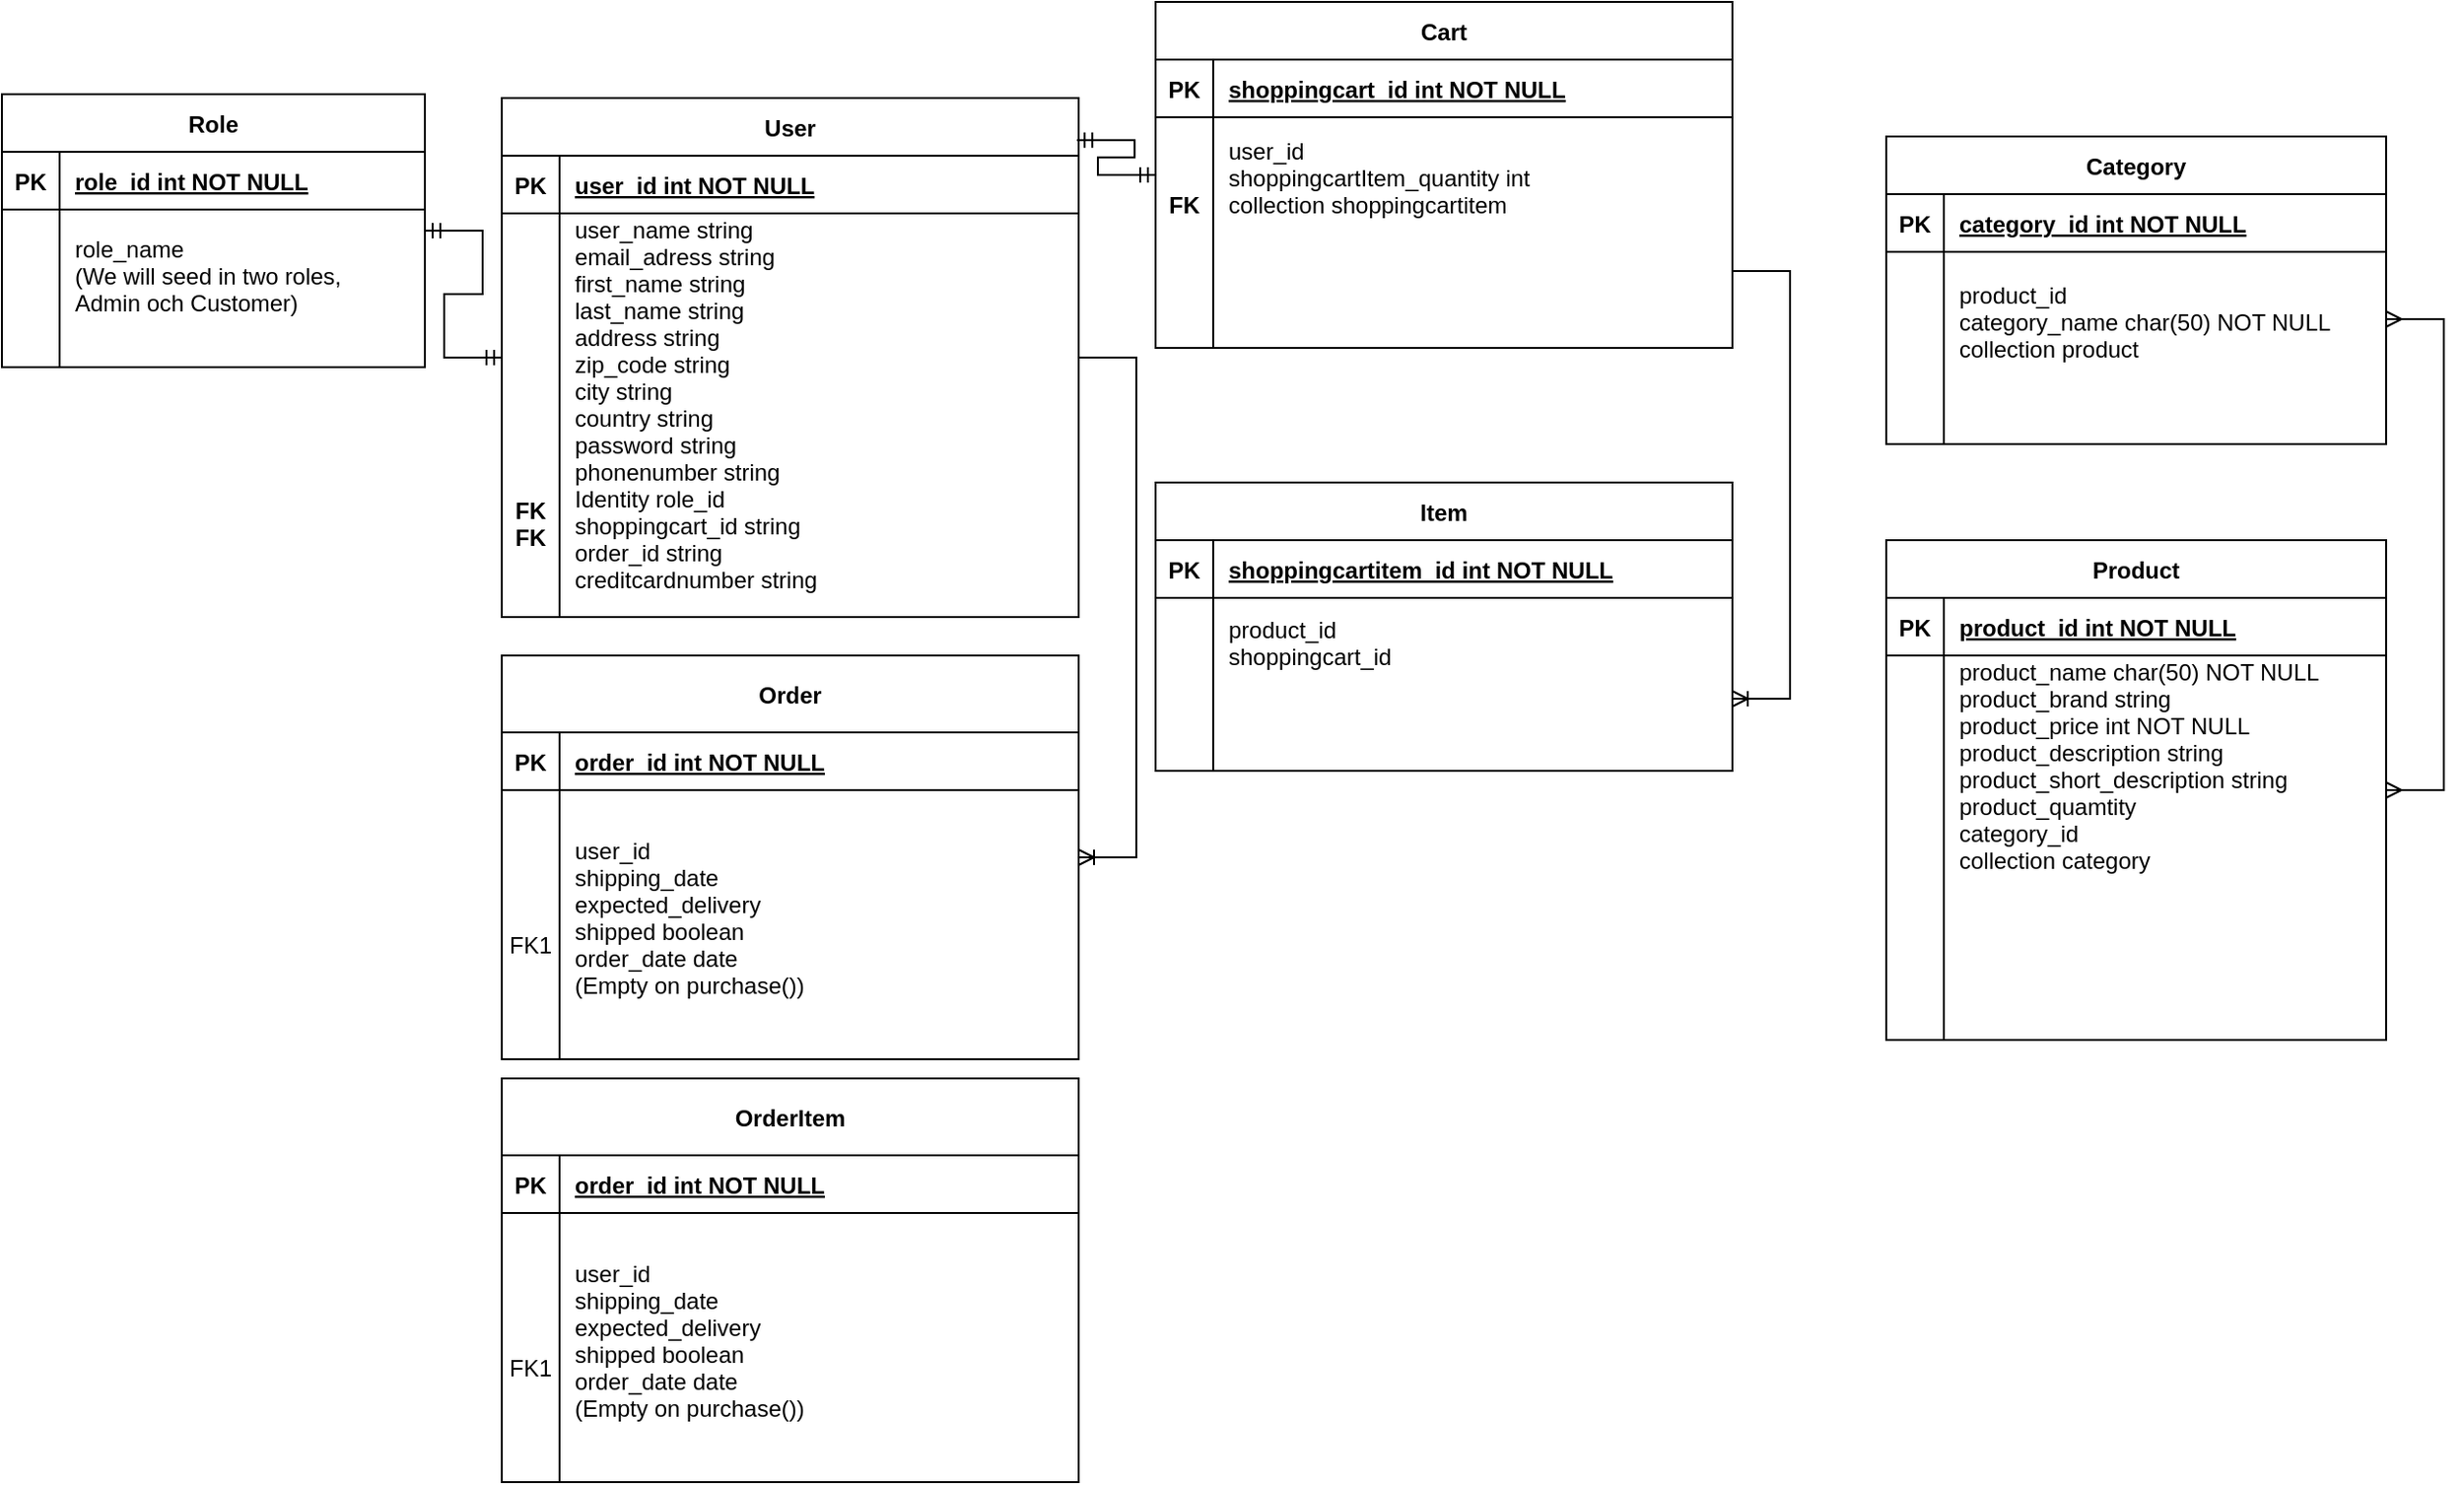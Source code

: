 <mxfile version="20.8.3" type="github">
  <diagram id="R2lEEEUBdFMjLlhIrx00" name="Page-1">
    <mxGraphModel dx="1434" dy="782" grid="1" gridSize="10" guides="1" tooltips="1" connect="1" arrows="1" fold="1" page="1" pageScale="1" pageWidth="850" pageHeight="1100" math="0" shadow="0" extFonts="Permanent Marker^https://fonts.googleapis.com/css?family=Permanent+Marker">
      <root>
        <mxCell id="0" />
        <mxCell id="1" parent="0" />
        <mxCell id="C-vyLk0tnHw3VtMMgP7b-2" value="Order" style="shape=table;startSize=40;container=1;collapsible=1;childLayout=tableLayout;fixedRows=1;rowLines=0;fontStyle=1;align=center;resizeLast=1;" parent="1" vertex="1">
          <mxGeometry x="320" y="360" width="300" height="210" as="geometry">
            <mxRectangle x="760" y="40" width="70" height="30" as="alternateBounds" />
          </mxGeometry>
        </mxCell>
        <mxCell id="C-vyLk0tnHw3VtMMgP7b-3" value="" style="shape=partialRectangle;collapsible=0;dropTarget=0;pointerEvents=0;fillColor=none;points=[[0,0.5],[1,0.5]];portConstraint=eastwest;top=0;left=0;right=0;bottom=1;" parent="C-vyLk0tnHw3VtMMgP7b-2" vertex="1">
          <mxGeometry y="40" width="300" height="30" as="geometry" />
        </mxCell>
        <mxCell id="C-vyLk0tnHw3VtMMgP7b-4" value="PK" style="shape=partialRectangle;overflow=hidden;connectable=0;fillColor=none;top=0;left=0;bottom=0;right=0;fontStyle=1;" parent="C-vyLk0tnHw3VtMMgP7b-3" vertex="1">
          <mxGeometry width="30" height="30" as="geometry">
            <mxRectangle width="30" height="30" as="alternateBounds" />
          </mxGeometry>
        </mxCell>
        <mxCell id="C-vyLk0tnHw3VtMMgP7b-5" value="order_id int NOT NULL " style="shape=partialRectangle;overflow=hidden;connectable=0;fillColor=none;top=0;left=0;bottom=0;right=0;align=left;spacingLeft=6;fontStyle=5;" parent="C-vyLk0tnHw3VtMMgP7b-3" vertex="1">
          <mxGeometry x="30" width="270" height="30" as="geometry">
            <mxRectangle width="270" height="30" as="alternateBounds" />
          </mxGeometry>
        </mxCell>
        <mxCell id="C-vyLk0tnHw3VtMMgP7b-9" value="" style="shape=partialRectangle;collapsible=0;dropTarget=0;pointerEvents=0;fillColor=none;points=[[0,0.5],[1,0.5]];portConstraint=eastwest;top=0;left=0;right=0;bottom=0;" parent="C-vyLk0tnHw3VtMMgP7b-2" vertex="1">
          <mxGeometry y="70" width="300" height="20" as="geometry" />
        </mxCell>
        <mxCell id="C-vyLk0tnHw3VtMMgP7b-10" value="" style="shape=partialRectangle;overflow=hidden;connectable=0;fillColor=none;top=0;left=0;bottom=0;right=0;" parent="C-vyLk0tnHw3VtMMgP7b-9" vertex="1">
          <mxGeometry width="30" height="20" as="geometry">
            <mxRectangle width="30" height="20" as="alternateBounds" />
          </mxGeometry>
        </mxCell>
        <mxCell id="C-vyLk0tnHw3VtMMgP7b-11" value="" style="shape=partialRectangle;overflow=hidden;connectable=0;fillColor=none;top=0;left=0;bottom=0;right=0;align=left;spacingLeft=6;" parent="C-vyLk0tnHw3VtMMgP7b-9" vertex="1">
          <mxGeometry x="30" width="270" height="20" as="geometry">
            <mxRectangle width="270" height="20" as="alternateBounds" />
          </mxGeometry>
        </mxCell>
        <mxCell id="C-vyLk0tnHw3VtMMgP7b-6" value="" style="shape=partialRectangle;collapsible=0;dropTarget=0;pointerEvents=0;fillColor=none;points=[[0,0.5],[1,0.5]];portConstraint=eastwest;top=0;left=0;right=0;bottom=0;" parent="C-vyLk0tnHw3VtMMgP7b-2" vertex="1">
          <mxGeometry y="90" width="300" height="120" as="geometry" />
        </mxCell>
        <mxCell id="C-vyLk0tnHw3VtMMgP7b-7" value="FK1" style="shape=partialRectangle;overflow=hidden;connectable=0;fillColor=none;top=0;left=0;bottom=0;right=0;" parent="C-vyLk0tnHw3VtMMgP7b-6" vertex="1">
          <mxGeometry width="30" height="120" as="geometry">
            <mxRectangle width="30" height="120" as="alternateBounds" />
          </mxGeometry>
        </mxCell>
        <mxCell id="C-vyLk0tnHw3VtMMgP7b-8" value="user_id&#xa;shipping_date&#xa;expected_delivery&#xa;shipped boolean&#xa;order_date date&#xa;(Empty on purchase())&#xa;&#xa;" style="shape=partialRectangle;overflow=hidden;connectable=0;fillColor=none;top=0;left=0;bottom=0;right=0;align=left;spacingLeft=6;" parent="C-vyLk0tnHw3VtMMgP7b-6" vertex="1">
          <mxGeometry x="30" width="270" height="120" as="geometry">
            <mxRectangle width="270" height="120" as="alternateBounds" />
          </mxGeometry>
        </mxCell>
        <mxCell id="C-vyLk0tnHw3VtMMgP7b-23" value="User" style="shape=table;startSize=30;container=1;collapsible=1;childLayout=tableLayout;fixedRows=1;rowLines=0;fontStyle=1;align=center;resizeLast=1;" parent="1" vertex="1">
          <mxGeometry x="320" y="70" width="300" height="270" as="geometry" />
        </mxCell>
        <mxCell id="C-vyLk0tnHw3VtMMgP7b-24" value="" style="shape=partialRectangle;collapsible=0;dropTarget=0;pointerEvents=0;fillColor=none;points=[[0,0.5],[1,0.5]];portConstraint=eastwest;top=0;left=0;right=0;bottom=1;" parent="C-vyLk0tnHw3VtMMgP7b-23" vertex="1">
          <mxGeometry y="30" width="300" height="30" as="geometry" />
        </mxCell>
        <mxCell id="C-vyLk0tnHw3VtMMgP7b-25" value="PK" style="shape=partialRectangle;overflow=hidden;connectable=0;fillColor=none;top=0;left=0;bottom=0;right=0;fontStyle=1;" parent="C-vyLk0tnHw3VtMMgP7b-24" vertex="1">
          <mxGeometry width="30" height="30" as="geometry">
            <mxRectangle width="30" height="30" as="alternateBounds" />
          </mxGeometry>
        </mxCell>
        <mxCell id="C-vyLk0tnHw3VtMMgP7b-26" value="user_id int NOT NULL " style="shape=partialRectangle;overflow=hidden;connectable=0;fillColor=none;top=0;left=0;bottom=0;right=0;align=left;spacingLeft=6;fontStyle=5;" parent="C-vyLk0tnHw3VtMMgP7b-24" vertex="1">
          <mxGeometry x="30" width="270" height="30" as="geometry">
            <mxRectangle width="270" height="30" as="alternateBounds" />
          </mxGeometry>
        </mxCell>
        <mxCell id="C-vyLk0tnHw3VtMMgP7b-27" value="" style="shape=partialRectangle;collapsible=0;dropTarget=0;pointerEvents=0;fillColor=none;points=[[0,0.5],[1,0.5]];portConstraint=eastwest;top=0;left=0;right=0;bottom=0;" parent="C-vyLk0tnHw3VtMMgP7b-23" vertex="1">
          <mxGeometry y="60" width="300" height="210" as="geometry" />
        </mxCell>
        <mxCell id="C-vyLk0tnHw3VtMMgP7b-28" value="&#xa;&#xa;&#xa;&#xa;&#xa;&#xa;&#xa;&#xa;&#xa;FK&#xa;FK&#xa;" style="shape=partialRectangle;overflow=hidden;connectable=0;fillColor=none;top=0;left=0;bottom=0;right=0;fontStyle=1" parent="C-vyLk0tnHw3VtMMgP7b-27" vertex="1">
          <mxGeometry width="30" height="210" as="geometry">
            <mxRectangle width="30" height="210" as="alternateBounds" />
          </mxGeometry>
        </mxCell>
        <mxCell id="C-vyLk0tnHw3VtMMgP7b-29" value="user_name string&#xa;email_adress string&#xa;first_name string&#xa;last_name string&#xa;address string&#xa;zip_code string&#xa;city string&#xa;country string&#xa;password string&#xa;phonenumber string&#xa;Identity role_id &#xa;shoppingcart_id string&#xa;order_id string&#xa;creditcardnumber string&#xa;&#xa;&#xa;&#xa;&#xa;" style="shape=partialRectangle;overflow=hidden;connectable=0;fillColor=none;top=0;left=0;bottom=0;right=0;align=left;spacingLeft=6;" parent="C-vyLk0tnHw3VtMMgP7b-27" vertex="1">
          <mxGeometry x="30" width="270" height="210" as="geometry">
            <mxRectangle width="270" height="210" as="alternateBounds" />
          </mxGeometry>
        </mxCell>
        <mxCell id="vTVOJR9ZAyTAOSjCZGf0-1" value="Role" style="shape=table;startSize=30;container=1;collapsible=1;childLayout=tableLayout;fixedRows=1;rowLines=0;fontStyle=1;align=center;resizeLast=1;" parent="1" vertex="1">
          <mxGeometry x="60" y="68" width="220" height="142" as="geometry" />
        </mxCell>
        <mxCell id="vTVOJR9ZAyTAOSjCZGf0-2" value="" style="shape=partialRectangle;collapsible=0;dropTarget=0;pointerEvents=0;fillColor=none;points=[[0,0.5],[1,0.5]];portConstraint=eastwest;top=0;left=0;right=0;bottom=1;" parent="vTVOJR9ZAyTAOSjCZGf0-1" vertex="1">
          <mxGeometry y="30" width="220" height="30" as="geometry" />
        </mxCell>
        <mxCell id="vTVOJR9ZAyTAOSjCZGf0-3" value="PK" style="shape=partialRectangle;overflow=hidden;connectable=0;fillColor=none;top=0;left=0;bottom=0;right=0;fontStyle=1;" parent="vTVOJR9ZAyTAOSjCZGf0-2" vertex="1">
          <mxGeometry width="30" height="30" as="geometry">
            <mxRectangle width="30" height="30" as="alternateBounds" />
          </mxGeometry>
        </mxCell>
        <mxCell id="vTVOJR9ZAyTAOSjCZGf0-4" value="role_id int NOT NULL " style="shape=partialRectangle;overflow=hidden;connectable=0;fillColor=none;top=0;left=0;bottom=0;right=0;align=left;spacingLeft=6;fontStyle=5;" parent="vTVOJR9ZAyTAOSjCZGf0-2" vertex="1">
          <mxGeometry x="30" width="190" height="30" as="geometry">
            <mxRectangle width="190" height="30" as="alternateBounds" />
          </mxGeometry>
        </mxCell>
        <mxCell id="vTVOJR9ZAyTAOSjCZGf0-5" value="" style="shape=partialRectangle;collapsible=0;dropTarget=0;pointerEvents=0;fillColor=none;points=[[0,0.5],[1,0.5]];portConstraint=eastwest;top=0;left=0;right=0;bottom=0;" parent="vTVOJR9ZAyTAOSjCZGf0-1" vertex="1">
          <mxGeometry y="60" width="220" height="82" as="geometry" />
        </mxCell>
        <mxCell id="vTVOJR9ZAyTAOSjCZGf0-6" value="" style="shape=partialRectangle;overflow=hidden;connectable=0;fillColor=none;top=0;left=0;bottom=0;right=0;" parent="vTVOJR9ZAyTAOSjCZGf0-5" vertex="1">
          <mxGeometry width="30" height="82" as="geometry">
            <mxRectangle width="30" height="82" as="alternateBounds" />
          </mxGeometry>
        </mxCell>
        <mxCell id="vTVOJR9ZAyTAOSjCZGf0-7" value="role_name&#xa;(We will seed in two roles, &#xa;Admin och Customer)&#xa;" style="shape=partialRectangle;overflow=hidden;connectable=0;fillColor=none;top=0;left=0;bottom=0;right=0;align=left;spacingLeft=6;" parent="vTVOJR9ZAyTAOSjCZGf0-5" vertex="1">
          <mxGeometry x="30" width="190" height="82" as="geometry">
            <mxRectangle width="190" height="82" as="alternateBounds" />
          </mxGeometry>
        </mxCell>
        <mxCell id="vTVOJR9ZAyTAOSjCZGf0-9" value="Cart" style="shape=table;startSize=30;container=1;collapsible=1;childLayout=tableLayout;fixedRows=1;rowLines=0;fontStyle=1;align=center;resizeLast=1;" parent="1" vertex="1">
          <mxGeometry x="660" y="20" width="300" height="180" as="geometry" />
        </mxCell>
        <mxCell id="vTVOJR9ZAyTAOSjCZGf0-10" value="" style="shape=partialRectangle;collapsible=0;dropTarget=0;pointerEvents=0;fillColor=none;points=[[0,0.5],[1,0.5]];portConstraint=eastwest;top=0;left=0;right=0;bottom=1;" parent="vTVOJR9ZAyTAOSjCZGf0-9" vertex="1">
          <mxGeometry y="30" width="300" height="30" as="geometry" />
        </mxCell>
        <mxCell id="vTVOJR9ZAyTAOSjCZGf0-11" value="PK" style="shape=partialRectangle;overflow=hidden;connectable=0;fillColor=none;top=0;left=0;bottom=0;right=0;fontStyle=1;" parent="vTVOJR9ZAyTAOSjCZGf0-10" vertex="1">
          <mxGeometry width="30" height="30" as="geometry">
            <mxRectangle width="30" height="30" as="alternateBounds" />
          </mxGeometry>
        </mxCell>
        <mxCell id="vTVOJR9ZAyTAOSjCZGf0-12" value="shoppingcart_id int NOT NULL " style="shape=partialRectangle;overflow=hidden;connectable=0;fillColor=none;top=0;left=0;bottom=0;right=0;align=left;spacingLeft=6;fontStyle=5;" parent="vTVOJR9ZAyTAOSjCZGf0-10" vertex="1">
          <mxGeometry x="30" width="270" height="30" as="geometry">
            <mxRectangle width="270" height="30" as="alternateBounds" />
          </mxGeometry>
        </mxCell>
        <mxCell id="vTVOJR9ZAyTAOSjCZGf0-13" value="" style="shape=partialRectangle;collapsible=0;dropTarget=0;pointerEvents=0;fillColor=none;points=[[0,0.5],[1,0.5]];portConstraint=eastwest;top=0;left=0;right=0;bottom=0;" parent="vTVOJR9ZAyTAOSjCZGf0-9" vertex="1">
          <mxGeometry y="60" width="300" height="90" as="geometry" />
        </mxCell>
        <mxCell id="vTVOJR9ZAyTAOSjCZGf0-14" value="FK" style="shape=partialRectangle;overflow=hidden;connectable=0;fillColor=none;top=0;left=0;bottom=0;right=0;fontStyle=1" parent="vTVOJR9ZAyTAOSjCZGf0-13" vertex="1">
          <mxGeometry width="30" height="90" as="geometry">
            <mxRectangle width="30" height="90" as="alternateBounds" />
          </mxGeometry>
        </mxCell>
        <mxCell id="vTVOJR9ZAyTAOSjCZGf0-15" value="user_id&#xa;shoppingcartItem_quantity int &#xa;collection shoppingcartitem&#xa;&#xa;" style="shape=partialRectangle;overflow=hidden;connectable=0;fillColor=none;top=0;left=0;bottom=0;right=0;align=left;spacingLeft=6;" parent="vTVOJR9ZAyTAOSjCZGf0-13" vertex="1">
          <mxGeometry x="30" width="270" height="90" as="geometry">
            <mxRectangle width="270" height="90" as="alternateBounds" />
          </mxGeometry>
        </mxCell>
        <mxCell id="vTVOJR9ZAyTAOSjCZGf0-16" value="" style="shape=partialRectangle;collapsible=0;dropTarget=0;pointerEvents=0;fillColor=none;points=[[0,0.5],[1,0.5]];portConstraint=eastwest;top=0;left=0;right=0;bottom=0;" parent="vTVOJR9ZAyTAOSjCZGf0-9" vertex="1">
          <mxGeometry y="150" width="300" height="30" as="geometry" />
        </mxCell>
        <mxCell id="vTVOJR9ZAyTAOSjCZGf0-17" value="" style="shape=partialRectangle;overflow=hidden;connectable=0;fillColor=none;top=0;left=0;bottom=0;right=0;" parent="vTVOJR9ZAyTAOSjCZGf0-16" vertex="1">
          <mxGeometry width="30" height="30" as="geometry">
            <mxRectangle width="30" height="30" as="alternateBounds" />
          </mxGeometry>
        </mxCell>
        <mxCell id="vTVOJR9ZAyTAOSjCZGf0-18" value="" style="shape=partialRectangle;overflow=hidden;connectable=0;fillColor=none;top=0;left=0;bottom=0;right=0;align=left;spacingLeft=6;" parent="vTVOJR9ZAyTAOSjCZGf0-16" vertex="1">
          <mxGeometry x="30" width="270" height="30" as="geometry">
            <mxRectangle width="270" height="30" as="alternateBounds" />
          </mxGeometry>
        </mxCell>
        <mxCell id="vTVOJR9ZAyTAOSjCZGf0-19" value="Product" style="shape=table;startSize=30;container=1;collapsible=1;childLayout=tableLayout;fixedRows=1;rowLines=0;fontStyle=1;align=center;resizeLast=1;" parent="1" vertex="1">
          <mxGeometry x="1040" y="300" width="260" height="260" as="geometry" />
        </mxCell>
        <mxCell id="vTVOJR9ZAyTAOSjCZGf0-20" value="" style="shape=partialRectangle;collapsible=0;dropTarget=0;pointerEvents=0;fillColor=none;points=[[0,0.5],[1,0.5]];portConstraint=eastwest;top=0;left=0;right=0;bottom=1;" parent="vTVOJR9ZAyTAOSjCZGf0-19" vertex="1">
          <mxGeometry y="30" width="260" height="30" as="geometry" />
        </mxCell>
        <mxCell id="vTVOJR9ZAyTAOSjCZGf0-21" value="PK" style="shape=partialRectangle;overflow=hidden;connectable=0;fillColor=none;top=0;left=0;bottom=0;right=0;fontStyle=1;" parent="vTVOJR9ZAyTAOSjCZGf0-20" vertex="1">
          <mxGeometry width="30" height="30" as="geometry">
            <mxRectangle width="30" height="30" as="alternateBounds" />
          </mxGeometry>
        </mxCell>
        <mxCell id="vTVOJR9ZAyTAOSjCZGf0-22" value="product_id int NOT NULL " style="shape=partialRectangle;overflow=hidden;connectable=0;fillColor=none;top=0;left=0;bottom=0;right=0;align=left;spacingLeft=6;fontStyle=5;" parent="vTVOJR9ZAyTAOSjCZGf0-20" vertex="1">
          <mxGeometry x="30" width="230" height="30" as="geometry">
            <mxRectangle width="230" height="30" as="alternateBounds" />
          </mxGeometry>
        </mxCell>
        <mxCell id="vTVOJR9ZAyTAOSjCZGf0-26" value="" style="shape=partialRectangle;collapsible=0;dropTarget=0;pointerEvents=0;fillColor=none;points=[[0,0.5],[1,0.5]];portConstraint=eastwest;top=0;left=0;right=0;bottom=0;" parent="vTVOJR9ZAyTAOSjCZGf0-19" vertex="1">
          <mxGeometry y="60" width="260" height="130" as="geometry" />
        </mxCell>
        <mxCell id="vTVOJR9ZAyTAOSjCZGf0-27" value="" style="shape=partialRectangle;overflow=hidden;connectable=0;fillColor=none;top=0;left=0;bottom=0;right=0;" parent="vTVOJR9ZAyTAOSjCZGf0-26" vertex="1">
          <mxGeometry width="30" height="130" as="geometry">
            <mxRectangle width="30" height="130" as="alternateBounds" />
          </mxGeometry>
        </mxCell>
        <mxCell id="vTVOJR9ZAyTAOSjCZGf0-28" value="product_name char(50) NOT NULL&#xa;product_brand string&#xa;product_price int NOT NULL&#xa;product_description string&#xa;product_short_description string&#xa;product_quamtity&#xa;category_id&#xa;collection category&#xa;&#xa;&#xa;" style="shape=partialRectangle;overflow=hidden;connectable=0;fillColor=none;top=0;left=0;bottom=0;right=0;align=left;spacingLeft=6;" parent="vTVOJR9ZAyTAOSjCZGf0-26" vertex="1">
          <mxGeometry x="30" width="230" height="130" as="geometry">
            <mxRectangle width="230" height="130" as="alternateBounds" />
          </mxGeometry>
        </mxCell>
        <mxCell id="3Y2BHWbZN8YSxc5HZBNX-20" value="" style="shape=partialRectangle;collapsible=0;dropTarget=0;pointerEvents=0;fillColor=none;points=[[0,0.5],[1,0.5]];portConstraint=eastwest;top=0;left=0;right=0;bottom=0;" parent="vTVOJR9ZAyTAOSjCZGf0-19" vertex="1">
          <mxGeometry y="190" width="260" height="50" as="geometry" />
        </mxCell>
        <mxCell id="3Y2BHWbZN8YSxc5HZBNX-21" value="" style="shape=partialRectangle;overflow=hidden;connectable=0;fillColor=none;top=0;left=0;bottom=0;right=0;" parent="3Y2BHWbZN8YSxc5HZBNX-20" vertex="1">
          <mxGeometry width="30" height="50" as="geometry">
            <mxRectangle width="30" height="50" as="alternateBounds" />
          </mxGeometry>
        </mxCell>
        <mxCell id="3Y2BHWbZN8YSxc5HZBNX-22" value="" style="shape=partialRectangle;overflow=hidden;connectable=0;fillColor=none;top=0;left=0;bottom=0;right=0;align=left;spacingLeft=6;" parent="3Y2BHWbZN8YSxc5HZBNX-20" vertex="1">
          <mxGeometry x="30" width="230" height="50" as="geometry">
            <mxRectangle width="230" height="50" as="alternateBounds" />
          </mxGeometry>
        </mxCell>
        <mxCell id="vTVOJR9ZAyTAOSjCZGf0-23" value="" style="shape=partialRectangle;collapsible=0;dropTarget=0;pointerEvents=0;fillColor=none;points=[[0,0.5],[1,0.5]];portConstraint=eastwest;top=0;left=0;right=0;bottom=0;" parent="vTVOJR9ZAyTAOSjCZGf0-19" vertex="1">
          <mxGeometry y="240" width="260" height="20" as="geometry" />
        </mxCell>
        <mxCell id="vTVOJR9ZAyTAOSjCZGf0-24" value="" style="shape=partialRectangle;overflow=hidden;connectable=0;fillColor=none;top=0;left=0;bottom=0;right=0;" parent="vTVOJR9ZAyTAOSjCZGf0-23" vertex="1">
          <mxGeometry width="30" height="20" as="geometry">
            <mxRectangle width="30" height="20" as="alternateBounds" />
          </mxGeometry>
        </mxCell>
        <mxCell id="vTVOJR9ZAyTAOSjCZGf0-25" value="" style="shape=partialRectangle;overflow=hidden;connectable=0;fillColor=none;top=0;left=0;bottom=0;right=0;align=left;spacingLeft=6;" parent="vTVOJR9ZAyTAOSjCZGf0-23" vertex="1">
          <mxGeometry x="30" width="230" height="20" as="geometry">
            <mxRectangle width="230" height="20" as="alternateBounds" />
          </mxGeometry>
        </mxCell>
        <mxCell id="vTVOJR9ZAyTAOSjCZGf0-29" value="Category" style="shape=table;startSize=30;container=1;collapsible=1;childLayout=tableLayout;fixedRows=1;rowLines=0;fontStyle=1;align=center;resizeLast=1;" parent="1" vertex="1">
          <mxGeometry x="1040" y="90" width="260" height="160" as="geometry" />
        </mxCell>
        <mxCell id="vTVOJR9ZAyTAOSjCZGf0-30" value="" style="shape=partialRectangle;collapsible=0;dropTarget=0;pointerEvents=0;fillColor=none;points=[[0,0.5],[1,0.5]];portConstraint=eastwest;top=0;left=0;right=0;bottom=1;" parent="vTVOJR9ZAyTAOSjCZGf0-29" vertex="1">
          <mxGeometry y="30" width="260" height="30" as="geometry" />
        </mxCell>
        <mxCell id="vTVOJR9ZAyTAOSjCZGf0-31" value="PK" style="shape=partialRectangle;overflow=hidden;connectable=0;fillColor=none;top=0;left=0;bottom=0;right=0;fontStyle=1;" parent="vTVOJR9ZAyTAOSjCZGf0-30" vertex="1">
          <mxGeometry width="30" height="30" as="geometry">
            <mxRectangle width="30" height="30" as="alternateBounds" />
          </mxGeometry>
        </mxCell>
        <mxCell id="vTVOJR9ZAyTAOSjCZGf0-32" value="category_id int NOT NULL " style="shape=partialRectangle;overflow=hidden;connectable=0;fillColor=none;top=0;left=0;bottom=0;right=0;align=left;spacingLeft=6;fontStyle=5;" parent="vTVOJR9ZAyTAOSjCZGf0-30" vertex="1">
          <mxGeometry x="30" width="230" height="30" as="geometry">
            <mxRectangle width="230" height="30" as="alternateBounds" />
          </mxGeometry>
        </mxCell>
        <mxCell id="vTVOJR9ZAyTAOSjCZGf0-33" value="" style="shape=partialRectangle;collapsible=0;dropTarget=0;pointerEvents=0;fillColor=none;points=[[0,0.5],[1,0.5]];portConstraint=eastwest;top=0;left=0;right=0;bottom=0;" parent="vTVOJR9ZAyTAOSjCZGf0-29" vertex="1">
          <mxGeometry y="60" width="260" height="70" as="geometry" />
        </mxCell>
        <mxCell id="vTVOJR9ZAyTAOSjCZGf0-34" value="" style="shape=partialRectangle;overflow=hidden;connectable=0;fillColor=none;top=0;left=0;bottom=0;right=0;" parent="vTVOJR9ZAyTAOSjCZGf0-33" vertex="1">
          <mxGeometry width="30" height="70" as="geometry">
            <mxRectangle width="30" height="70" as="alternateBounds" />
          </mxGeometry>
        </mxCell>
        <mxCell id="vTVOJR9ZAyTAOSjCZGf0-35" value="&#xa;product_id&#xa;category_name char(50) NOT NULL&#xa;collection product&#xa;&#xa;" style="shape=partialRectangle;overflow=hidden;connectable=0;fillColor=none;top=0;left=0;bottom=0;right=0;align=left;spacingLeft=6;" parent="vTVOJR9ZAyTAOSjCZGf0-33" vertex="1">
          <mxGeometry x="30" width="230" height="70" as="geometry">
            <mxRectangle width="230" height="70" as="alternateBounds" />
          </mxGeometry>
        </mxCell>
        <mxCell id="vTVOJR9ZAyTAOSjCZGf0-36" value="" style="shape=partialRectangle;collapsible=0;dropTarget=0;pointerEvents=0;fillColor=none;points=[[0,0.5],[1,0.5]];portConstraint=eastwest;top=0;left=0;right=0;bottom=0;" parent="vTVOJR9ZAyTAOSjCZGf0-29" vertex="1">
          <mxGeometry y="130" width="260" height="30" as="geometry" />
        </mxCell>
        <mxCell id="vTVOJR9ZAyTAOSjCZGf0-37" value="" style="shape=partialRectangle;overflow=hidden;connectable=0;fillColor=none;top=0;left=0;bottom=0;right=0;" parent="vTVOJR9ZAyTAOSjCZGf0-36" vertex="1">
          <mxGeometry width="30" height="30" as="geometry">
            <mxRectangle width="30" height="30" as="alternateBounds" />
          </mxGeometry>
        </mxCell>
        <mxCell id="vTVOJR9ZAyTAOSjCZGf0-38" value="" style="shape=partialRectangle;overflow=hidden;connectable=0;fillColor=none;top=0;left=0;bottom=0;right=0;align=left;spacingLeft=6;" parent="vTVOJR9ZAyTAOSjCZGf0-36" vertex="1">
          <mxGeometry x="30" width="230" height="30" as="geometry">
            <mxRectangle width="230" height="30" as="alternateBounds" />
          </mxGeometry>
        </mxCell>
        <mxCell id="vTVOJR9ZAyTAOSjCZGf0-40" value="" style="edgeStyle=entityRelationEdgeStyle;fontSize=12;html=1;endArrow=ERmany;startArrow=ERmany;rounded=0;" parent="1" source="vTVOJR9ZAyTAOSjCZGf0-19" target="vTVOJR9ZAyTAOSjCZGf0-33" edge="1">
          <mxGeometry width="100" height="100" relative="1" as="geometry">
            <mxPoint x="1105" y="1165" as="sourcePoint" />
            <mxPoint x="1205" y="1065" as="targetPoint" />
          </mxGeometry>
        </mxCell>
        <mxCell id="FutSHTt9B0doPK5Jrc_P-1" value="Item" style="shape=table;startSize=30;container=1;collapsible=1;childLayout=tableLayout;fixedRows=1;rowLines=0;fontStyle=1;align=center;resizeLast=1;" parent="1" vertex="1">
          <mxGeometry x="660" y="270" width="300" height="150" as="geometry" />
        </mxCell>
        <mxCell id="FutSHTt9B0doPK5Jrc_P-2" value="" style="shape=tableRow;horizontal=0;startSize=0;swimlaneHead=0;swimlaneBody=0;fillColor=none;collapsible=0;dropTarget=0;points=[[0,0.5],[1,0.5]];portConstraint=eastwest;top=0;left=0;right=0;bottom=1;" parent="FutSHTt9B0doPK5Jrc_P-1" vertex="1">
          <mxGeometry y="30" width="300" height="30" as="geometry" />
        </mxCell>
        <mxCell id="FutSHTt9B0doPK5Jrc_P-3" value="PK" style="shape=partialRectangle;connectable=0;fillColor=none;top=0;left=0;bottom=0;right=0;fontStyle=1;overflow=hidden;" parent="FutSHTt9B0doPK5Jrc_P-2" vertex="1">
          <mxGeometry width="30" height="30" as="geometry">
            <mxRectangle width="30" height="30" as="alternateBounds" />
          </mxGeometry>
        </mxCell>
        <mxCell id="FutSHTt9B0doPK5Jrc_P-4" value="shoppingcartitem_id int NOT NULL" style="shape=partialRectangle;connectable=0;fillColor=none;top=0;left=0;bottom=0;right=0;align=left;spacingLeft=6;fontStyle=5;overflow=hidden;" parent="FutSHTt9B0doPK5Jrc_P-2" vertex="1">
          <mxGeometry x="30" width="270" height="30" as="geometry">
            <mxRectangle width="270" height="30" as="alternateBounds" />
          </mxGeometry>
        </mxCell>
        <mxCell id="FutSHTt9B0doPK5Jrc_P-8" value="" style="shape=tableRow;horizontal=0;startSize=0;swimlaneHead=0;swimlaneBody=0;fillColor=none;collapsible=0;dropTarget=0;points=[[0,0.5],[1,0.5]];portConstraint=eastwest;top=0;left=0;right=0;bottom=0;" parent="FutSHTt9B0doPK5Jrc_P-1" vertex="1">
          <mxGeometry y="60" width="300" height="60" as="geometry" />
        </mxCell>
        <mxCell id="FutSHTt9B0doPK5Jrc_P-9" value="            " style="shape=partialRectangle;connectable=0;fillColor=none;top=0;left=0;bottom=0;right=0;editable=1;overflow=hidden;" parent="FutSHTt9B0doPK5Jrc_P-8" vertex="1">
          <mxGeometry width="30" height="60" as="geometry">
            <mxRectangle width="30" height="60" as="alternateBounds" />
          </mxGeometry>
        </mxCell>
        <mxCell id="FutSHTt9B0doPK5Jrc_P-10" value="product_id&#xa;shoppingcart_id&#xa;" style="shape=partialRectangle;connectable=0;fillColor=none;top=0;left=0;bottom=0;right=0;align=left;spacingLeft=6;overflow=hidden;" parent="FutSHTt9B0doPK5Jrc_P-8" vertex="1">
          <mxGeometry x="30" width="270" height="60" as="geometry">
            <mxRectangle width="270" height="60" as="alternateBounds" />
          </mxGeometry>
        </mxCell>
        <mxCell id="FutSHTt9B0doPK5Jrc_P-11" value="" style="shape=tableRow;horizontal=0;startSize=0;swimlaneHead=0;swimlaneBody=0;fillColor=none;collapsible=0;dropTarget=0;points=[[0,0.5],[1,0.5]];portConstraint=eastwest;top=0;left=0;right=0;bottom=0;" parent="FutSHTt9B0doPK5Jrc_P-1" vertex="1">
          <mxGeometry y="120" width="300" height="30" as="geometry" />
        </mxCell>
        <mxCell id="FutSHTt9B0doPK5Jrc_P-12" value="" style="shape=partialRectangle;connectable=0;fillColor=none;top=0;left=0;bottom=0;right=0;editable=1;overflow=hidden;" parent="FutSHTt9B0doPK5Jrc_P-11" vertex="1">
          <mxGeometry width="30" height="30" as="geometry">
            <mxRectangle width="30" height="30" as="alternateBounds" />
          </mxGeometry>
        </mxCell>
        <mxCell id="FutSHTt9B0doPK5Jrc_P-13" value="" style="shape=partialRectangle;connectable=0;fillColor=none;top=0;left=0;bottom=0;right=0;align=left;spacingLeft=6;overflow=hidden;" parent="FutSHTt9B0doPK5Jrc_P-11" vertex="1">
          <mxGeometry x="30" width="270" height="30" as="geometry">
            <mxRectangle width="270" height="30" as="alternateBounds" />
          </mxGeometry>
        </mxCell>
        <mxCell id="FutSHTt9B0doPK5Jrc_P-18" value="" style="edgeStyle=entityRelationEdgeStyle;fontSize=12;html=1;endArrow=ERmandOne;startArrow=ERmandOne;rounded=0;" parent="1" source="C-vyLk0tnHw3VtMMgP7b-23" target="vTVOJR9ZAyTAOSjCZGf0-1" edge="1">
          <mxGeometry x="1" y="365" width="100" height="100" relative="1" as="geometry">
            <mxPoint x="320" y="520" as="sourcePoint" />
            <mxPoint x="220" y="490" as="targetPoint" />
            <mxPoint x="-349" y="-260" as="offset" />
          </mxGeometry>
        </mxCell>
        <mxCell id="3Y2BHWbZN8YSxc5HZBNX-15" value="" style="edgeStyle=entityRelationEdgeStyle;fontSize=12;html=1;endArrow=ERoneToMany;rounded=0;entryX=1;entryY=0.75;entryDx=0;entryDy=0;" parent="1" target="FutSHTt9B0doPK5Jrc_P-1" edge="1">
          <mxGeometry x="-0.707" y="-20" width="100" height="100" relative="1" as="geometry">
            <mxPoint x="960" y="160" as="sourcePoint" />
            <mxPoint x="1020" y="350" as="targetPoint" />
            <mxPoint as="offset" />
          </mxGeometry>
        </mxCell>
        <mxCell id="3Y2BHWbZN8YSxc5HZBNX-18" value="" style="edgeStyle=entityRelationEdgeStyle;fontSize=12;html=1;endArrow=ERoneToMany;rounded=0;" parent="1" source="C-vyLk0tnHw3VtMMgP7b-23" target="C-vyLk0tnHw3VtMMgP7b-2" edge="1">
          <mxGeometry width="100" height="100" relative="1" as="geometry">
            <mxPoint x="680" y="460" as="sourcePoint" />
            <mxPoint x="780" y="360" as="targetPoint" />
          </mxGeometry>
        </mxCell>
        <mxCell id="3Y2BHWbZN8YSxc5HZBNX-19" value="" style="edgeStyle=entityRelationEdgeStyle;fontSize=12;html=1;endArrow=ERmandOne;startArrow=ERmandOne;rounded=0;exitX=0.997;exitY=0.081;exitDx=0;exitDy=0;exitPerimeter=0;" parent="1" source="C-vyLk0tnHw3VtMMgP7b-23" target="vTVOJR9ZAyTAOSjCZGf0-9" edge="1">
          <mxGeometry width="100" height="100" relative="1" as="geometry">
            <mxPoint x="680" y="460" as="sourcePoint" />
            <mxPoint x="780" y="360" as="targetPoint" />
          </mxGeometry>
        </mxCell>
        <mxCell id="-SVtCdDU4MiHZVTViHrG-1" value="OrderItem" style="shape=table;startSize=40;container=1;collapsible=1;childLayout=tableLayout;fixedRows=1;rowLines=0;fontStyle=1;align=center;resizeLast=1;" vertex="1" parent="1">
          <mxGeometry x="320" y="580" width="300" height="210" as="geometry">
            <mxRectangle x="760" y="40" width="70" height="30" as="alternateBounds" />
          </mxGeometry>
        </mxCell>
        <mxCell id="-SVtCdDU4MiHZVTViHrG-2" value="" style="shape=partialRectangle;collapsible=0;dropTarget=0;pointerEvents=0;fillColor=none;points=[[0,0.5],[1,0.5]];portConstraint=eastwest;top=0;left=0;right=0;bottom=1;" vertex="1" parent="-SVtCdDU4MiHZVTViHrG-1">
          <mxGeometry y="40" width="300" height="30" as="geometry" />
        </mxCell>
        <mxCell id="-SVtCdDU4MiHZVTViHrG-3" value="PK" style="shape=partialRectangle;overflow=hidden;connectable=0;fillColor=none;top=0;left=0;bottom=0;right=0;fontStyle=1;" vertex="1" parent="-SVtCdDU4MiHZVTViHrG-2">
          <mxGeometry width="30" height="30" as="geometry">
            <mxRectangle width="30" height="30" as="alternateBounds" />
          </mxGeometry>
        </mxCell>
        <mxCell id="-SVtCdDU4MiHZVTViHrG-4" value="order_id int NOT NULL " style="shape=partialRectangle;overflow=hidden;connectable=0;fillColor=none;top=0;left=0;bottom=0;right=0;align=left;spacingLeft=6;fontStyle=5;" vertex="1" parent="-SVtCdDU4MiHZVTViHrG-2">
          <mxGeometry x="30" width="270" height="30" as="geometry">
            <mxRectangle width="270" height="30" as="alternateBounds" />
          </mxGeometry>
        </mxCell>
        <mxCell id="-SVtCdDU4MiHZVTViHrG-5" value="" style="shape=partialRectangle;collapsible=0;dropTarget=0;pointerEvents=0;fillColor=none;points=[[0,0.5],[1,0.5]];portConstraint=eastwest;top=0;left=0;right=0;bottom=0;" vertex="1" parent="-SVtCdDU4MiHZVTViHrG-1">
          <mxGeometry y="70" width="300" height="20" as="geometry" />
        </mxCell>
        <mxCell id="-SVtCdDU4MiHZVTViHrG-6" value="" style="shape=partialRectangle;overflow=hidden;connectable=0;fillColor=none;top=0;left=0;bottom=0;right=0;" vertex="1" parent="-SVtCdDU4MiHZVTViHrG-5">
          <mxGeometry width="30" height="20" as="geometry">
            <mxRectangle width="30" height="20" as="alternateBounds" />
          </mxGeometry>
        </mxCell>
        <mxCell id="-SVtCdDU4MiHZVTViHrG-7" value="" style="shape=partialRectangle;overflow=hidden;connectable=0;fillColor=none;top=0;left=0;bottom=0;right=0;align=left;spacingLeft=6;" vertex="1" parent="-SVtCdDU4MiHZVTViHrG-5">
          <mxGeometry x="30" width="270" height="20" as="geometry">
            <mxRectangle width="270" height="20" as="alternateBounds" />
          </mxGeometry>
        </mxCell>
        <mxCell id="-SVtCdDU4MiHZVTViHrG-8" value="" style="shape=partialRectangle;collapsible=0;dropTarget=0;pointerEvents=0;fillColor=none;points=[[0,0.5],[1,0.5]];portConstraint=eastwest;top=0;left=0;right=0;bottom=0;" vertex="1" parent="-SVtCdDU4MiHZVTViHrG-1">
          <mxGeometry y="90" width="300" height="120" as="geometry" />
        </mxCell>
        <mxCell id="-SVtCdDU4MiHZVTViHrG-9" value="FK1" style="shape=partialRectangle;overflow=hidden;connectable=0;fillColor=none;top=0;left=0;bottom=0;right=0;" vertex="1" parent="-SVtCdDU4MiHZVTViHrG-8">
          <mxGeometry width="30" height="120" as="geometry">
            <mxRectangle width="30" height="120" as="alternateBounds" />
          </mxGeometry>
        </mxCell>
        <mxCell id="-SVtCdDU4MiHZVTViHrG-10" value="user_id&#xa;shipping_date&#xa;expected_delivery&#xa;shipped boolean&#xa;order_date date&#xa;(Empty on purchase())&#xa;&#xa;" style="shape=partialRectangle;overflow=hidden;connectable=0;fillColor=none;top=0;left=0;bottom=0;right=0;align=left;spacingLeft=6;" vertex="1" parent="-SVtCdDU4MiHZVTViHrG-8">
          <mxGeometry x="30" width="270" height="120" as="geometry">
            <mxRectangle width="270" height="120" as="alternateBounds" />
          </mxGeometry>
        </mxCell>
      </root>
    </mxGraphModel>
  </diagram>
</mxfile>
